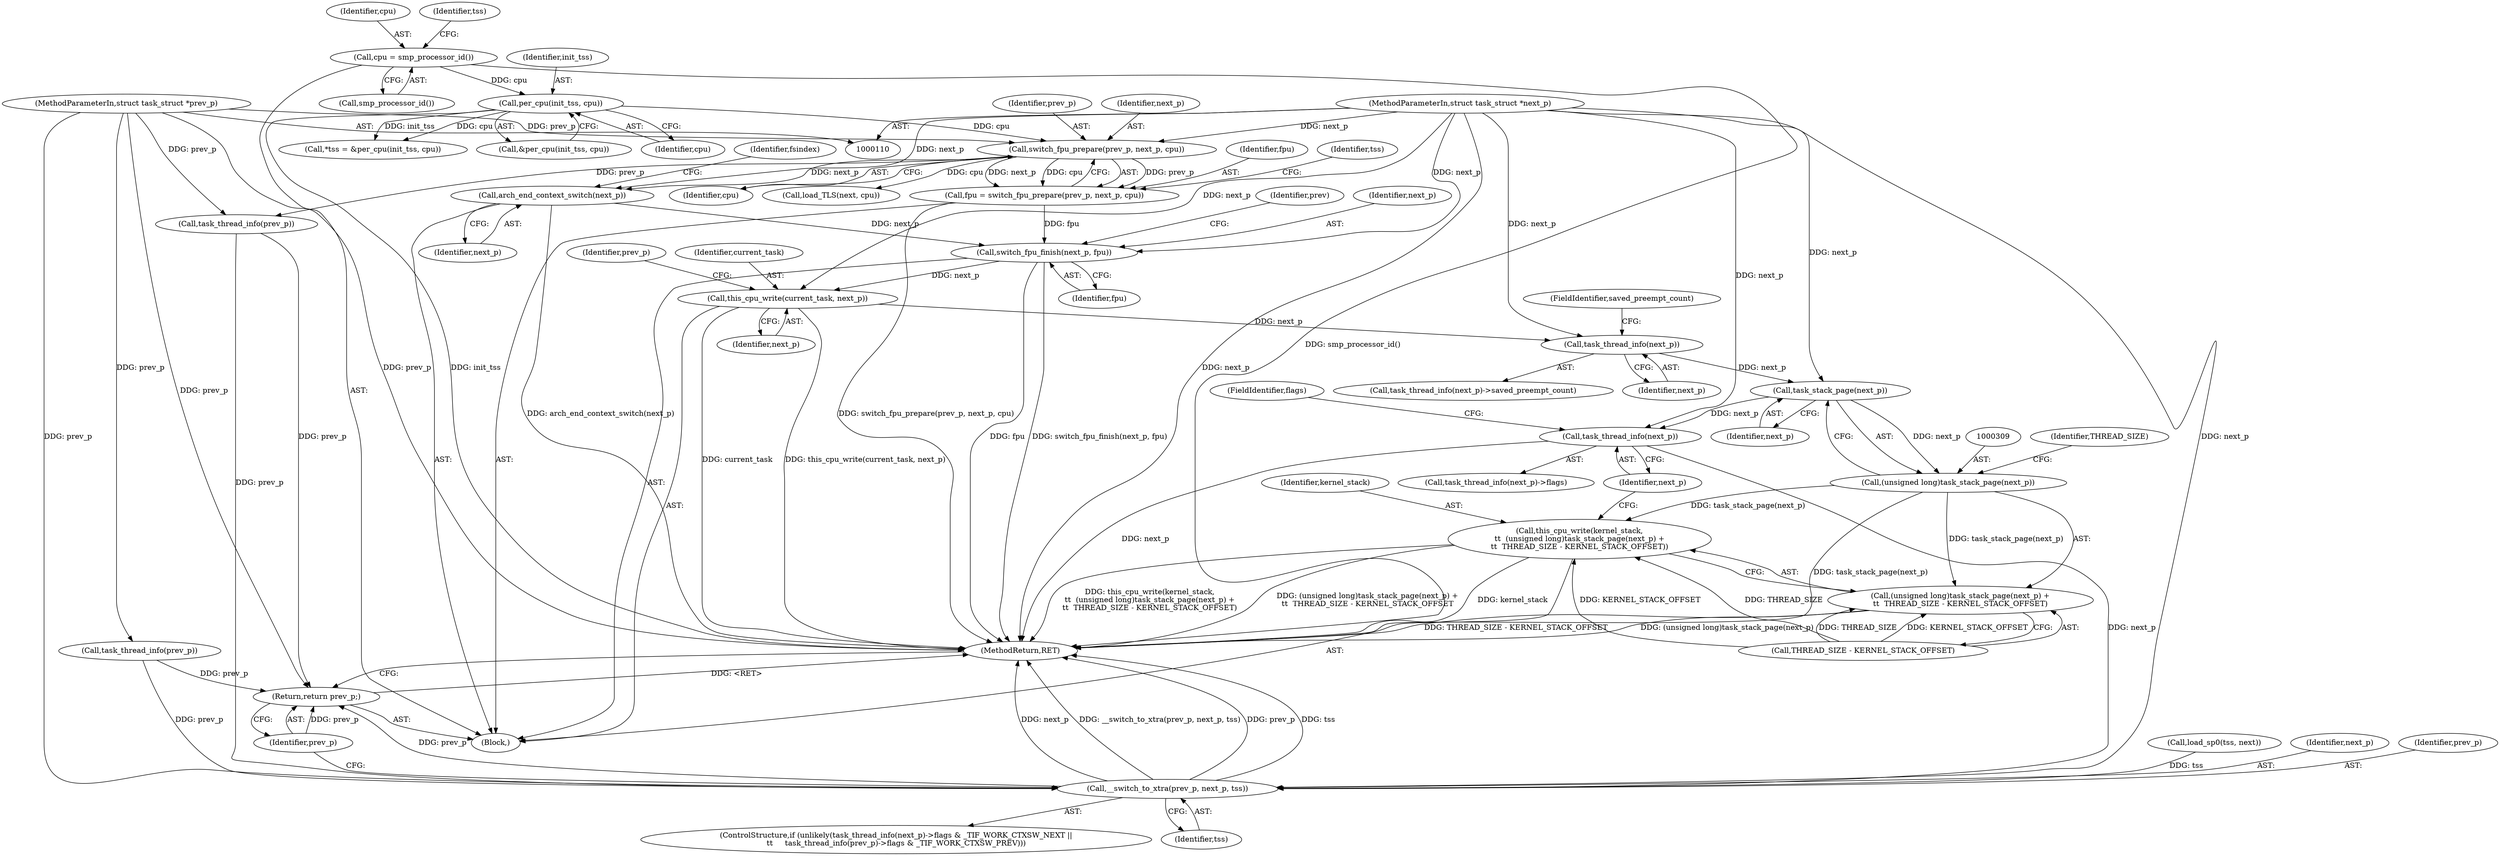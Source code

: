 digraph "0_linux_f647d7c155f069c1a068030255c300663516420e@API" {
"1000302" [label="(Call,task_thread_info(next_p))"];
"1000289" [label="(Call,this_cpu_write(current_task, next_p))"];
"1000275" [label="(Call,switch_fpu_finish(next_p, fpu))"];
"1000198" [label="(Call,arch_end_context_switch(next_p))"];
"1000144" [label="(Call,switch_fpu_prepare(prev_p, next_p, cpu))"];
"1000111" [label="(MethodParameterIn,struct task_struct *prev_p)"];
"1000112" [label="(MethodParameterIn,struct task_struct *next_p)"];
"1000136" [label="(Call,per_cpu(init_tss, cpu))"];
"1000129" [label="(Call,cpu = smp_processor_id())"];
"1000142" [label="(Call,fpu = switch_fpu_prepare(prev_p, next_p, cpu))"];
"1000310" [label="(Call,task_stack_page(next_p))"];
"1000308" [label="(Call,(unsigned long)task_stack_page(next_p))"];
"1000305" [label="(Call,this_cpu_write(kernel_stack,\n\t\t  (unsigned long)task_stack_page(next_p) +\n\t\t  THREAD_SIZE - KERNEL_STACK_OFFSET))"];
"1000307" [label="(Call,(unsigned long)task_stack_page(next_p) +\n\t\t  THREAD_SIZE - KERNEL_STACK_OFFSET)"];
"1000320" [label="(Call,task_thread_info(next_p))"];
"1000330" [label="(Call,__switch_to_xtra(prev_p, next_p, tss))"];
"1000334" [label="(Return,return prev_p;)"];
"1000145" [label="(Identifier,prev_p)"];
"1000315" [label="(ControlStructure,if (unlikely(task_thread_info(next_p)->flags & _TIF_WORK_CTXSW_NEXT ||\n\t\t     task_thread_info(prev_p)->flags & _TIF_WORK_CTXSW_PREV)))"];
"1000149" [label="(Identifier,tss)"];
"1000322" [label="(FieldIdentifier,flags)"];
"1000146" [label="(Identifier,next_p)"];
"1000280" [label="(Identifier,prev)"];
"1000142" [label="(Call,fpu = switch_fpu_prepare(prev_p, next_p, cpu))"];
"1000294" [label="(Call,task_thread_info(prev_p))"];
"1000321" [label="(Identifier,next_p)"];
"1000203" [label="(Identifier,fsindex)"];
"1000291" [label="(Identifier,next_p)"];
"1000137" [label="(Identifier,init_tss)"];
"1000306" [label="(Identifier,kernel_stack)"];
"1000335" [label="(Identifier,prev_p)"];
"1000130" [label="(Identifier,cpu)"];
"1000111" [label="(MethodParameterIn,struct task_struct *prev_p)"];
"1000305" [label="(Call,this_cpu_write(kernel_stack,\n\t\t  (unsigned long)task_stack_page(next_p) +\n\t\t  THREAD_SIZE - KERNEL_STACK_OFFSET))"];
"1000330" [label="(Call,__switch_to_xtra(prev_p, next_p, tss))"];
"1000308" [label="(Call,(unsigned long)task_stack_page(next_p))"];
"1000301" [label="(Call,task_thread_info(next_p)->saved_preempt_count)"];
"1000148" [label="(Call,load_sp0(tss, next))"];
"1000144" [label="(Call,switch_fpu_prepare(prev_p, next_p, cpu))"];
"1000112" [label="(MethodParameterIn,struct task_struct *next_p)"];
"1000312" [label="(Call,THREAD_SIZE - KERNEL_STACK_OFFSET)"];
"1000304" [label="(FieldIdentifier,saved_preempt_count)"];
"1000276" [label="(Identifier,next_p)"];
"1000289" [label="(Call,this_cpu_write(current_task, next_p))"];
"1000113" [label="(Block,)"];
"1000290" [label="(Identifier,current_task)"];
"1000332" [label="(Identifier,next_p)"];
"1000135" [label="(Call,&per_cpu(init_tss, cpu))"];
"1000331" [label="(Identifier,prev_p)"];
"1000303" [label="(Identifier,next_p)"];
"1000277" [label="(Identifier,fpu)"];
"1000313" [label="(Identifier,THREAD_SIZE)"];
"1000311" [label="(Identifier,next_p)"];
"1000336" [label="(MethodReturn,RET)"];
"1000326" [label="(Call,task_thread_info(prev_p))"];
"1000310" [label="(Call,task_stack_page(next_p))"];
"1000199" [label="(Identifier,next_p)"];
"1000334" [label="(Return,return prev_p;)"];
"1000195" [label="(Call,load_TLS(next, cpu))"];
"1000136" [label="(Call,per_cpu(init_tss, cpu))"];
"1000143" [label="(Identifier,fpu)"];
"1000275" [label="(Call,switch_fpu_finish(next_p, fpu))"];
"1000333" [label="(Identifier,tss)"];
"1000131" [label="(Call,smp_processor_id())"];
"1000295" [label="(Identifier,prev_p)"];
"1000133" [label="(Call,*tss = &per_cpu(init_tss, cpu))"];
"1000302" [label="(Call,task_thread_info(next_p))"];
"1000307" [label="(Call,(unsigned long)task_stack_page(next_p) +\n\t\t  THREAD_SIZE - KERNEL_STACK_OFFSET)"];
"1000134" [label="(Identifier,tss)"];
"1000198" [label="(Call,arch_end_context_switch(next_p))"];
"1000138" [label="(Identifier,cpu)"];
"1000320" [label="(Call,task_thread_info(next_p))"];
"1000147" [label="(Identifier,cpu)"];
"1000319" [label="(Call,task_thread_info(next_p)->flags)"];
"1000129" [label="(Call,cpu = smp_processor_id())"];
"1000302" -> "1000301"  [label="AST: "];
"1000302" -> "1000303"  [label="CFG: "];
"1000303" -> "1000302"  [label="AST: "];
"1000304" -> "1000302"  [label="CFG: "];
"1000289" -> "1000302"  [label="DDG: next_p"];
"1000112" -> "1000302"  [label="DDG: next_p"];
"1000302" -> "1000310"  [label="DDG: next_p"];
"1000289" -> "1000113"  [label="AST: "];
"1000289" -> "1000291"  [label="CFG: "];
"1000290" -> "1000289"  [label="AST: "];
"1000291" -> "1000289"  [label="AST: "];
"1000295" -> "1000289"  [label="CFG: "];
"1000289" -> "1000336"  [label="DDG: current_task"];
"1000289" -> "1000336"  [label="DDG: this_cpu_write(current_task, next_p)"];
"1000275" -> "1000289"  [label="DDG: next_p"];
"1000112" -> "1000289"  [label="DDG: next_p"];
"1000275" -> "1000113"  [label="AST: "];
"1000275" -> "1000277"  [label="CFG: "];
"1000276" -> "1000275"  [label="AST: "];
"1000277" -> "1000275"  [label="AST: "];
"1000280" -> "1000275"  [label="CFG: "];
"1000275" -> "1000336"  [label="DDG: switch_fpu_finish(next_p, fpu)"];
"1000275" -> "1000336"  [label="DDG: fpu"];
"1000198" -> "1000275"  [label="DDG: next_p"];
"1000112" -> "1000275"  [label="DDG: next_p"];
"1000142" -> "1000275"  [label="DDG: fpu"];
"1000198" -> "1000113"  [label="AST: "];
"1000198" -> "1000199"  [label="CFG: "];
"1000199" -> "1000198"  [label="AST: "];
"1000203" -> "1000198"  [label="CFG: "];
"1000198" -> "1000336"  [label="DDG: arch_end_context_switch(next_p)"];
"1000144" -> "1000198"  [label="DDG: next_p"];
"1000112" -> "1000198"  [label="DDG: next_p"];
"1000144" -> "1000142"  [label="AST: "];
"1000144" -> "1000147"  [label="CFG: "];
"1000145" -> "1000144"  [label="AST: "];
"1000146" -> "1000144"  [label="AST: "];
"1000147" -> "1000144"  [label="AST: "];
"1000142" -> "1000144"  [label="CFG: "];
"1000144" -> "1000142"  [label="DDG: prev_p"];
"1000144" -> "1000142"  [label="DDG: next_p"];
"1000144" -> "1000142"  [label="DDG: cpu"];
"1000111" -> "1000144"  [label="DDG: prev_p"];
"1000112" -> "1000144"  [label="DDG: next_p"];
"1000136" -> "1000144"  [label="DDG: cpu"];
"1000144" -> "1000195"  [label="DDG: cpu"];
"1000144" -> "1000294"  [label="DDG: prev_p"];
"1000111" -> "1000110"  [label="AST: "];
"1000111" -> "1000336"  [label="DDG: prev_p"];
"1000111" -> "1000294"  [label="DDG: prev_p"];
"1000111" -> "1000326"  [label="DDG: prev_p"];
"1000111" -> "1000330"  [label="DDG: prev_p"];
"1000111" -> "1000334"  [label="DDG: prev_p"];
"1000112" -> "1000110"  [label="AST: "];
"1000112" -> "1000336"  [label="DDG: next_p"];
"1000112" -> "1000310"  [label="DDG: next_p"];
"1000112" -> "1000320"  [label="DDG: next_p"];
"1000112" -> "1000330"  [label="DDG: next_p"];
"1000136" -> "1000135"  [label="AST: "];
"1000136" -> "1000138"  [label="CFG: "];
"1000137" -> "1000136"  [label="AST: "];
"1000138" -> "1000136"  [label="AST: "];
"1000135" -> "1000136"  [label="CFG: "];
"1000136" -> "1000336"  [label="DDG: init_tss"];
"1000136" -> "1000133"  [label="DDG: init_tss"];
"1000136" -> "1000133"  [label="DDG: cpu"];
"1000129" -> "1000136"  [label="DDG: cpu"];
"1000129" -> "1000113"  [label="AST: "];
"1000129" -> "1000131"  [label="CFG: "];
"1000130" -> "1000129"  [label="AST: "];
"1000131" -> "1000129"  [label="AST: "];
"1000134" -> "1000129"  [label="CFG: "];
"1000129" -> "1000336"  [label="DDG: smp_processor_id()"];
"1000142" -> "1000113"  [label="AST: "];
"1000143" -> "1000142"  [label="AST: "];
"1000149" -> "1000142"  [label="CFG: "];
"1000142" -> "1000336"  [label="DDG: switch_fpu_prepare(prev_p, next_p, cpu)"];
"1000310" -> "1000308"  [label="AST: "];
"1000310" -> "1000311"  [label="CFG: "];
"1000311" -> "1000310"  [label="AST: "];
"1000308" -> "1000310"  [label="CFG: "];
"1000310" -> "1000308"  [label="DDG: next_p"];
"1000310" -> "1000320"  [label="DDG: next_p"];
"1000308" -> "1000307"  [label="AST: "];
"1000309" -> "1000308"  [label="AST: "];
"1000313" -> "1000308"  [label="CFG: "];
"1000308" -> "1000336"  [label="DDG: task_stack_page(next_p)"];
"1000308" -> "1000305"  [label="DDG: task_stack_page(next_p)"];
"1000308" -> "1000307"  [label="DDG: task_stack_page(next_p)"];
"1000305" -> "1000113"  [label="AST: "];
"1000305" -> "1000307"  [label="CFG: "];
"1000306" -> "1000305"  [label="AST: "];
"1000307" -> "1000305"  [label="AST: "];
"1000321" -> "1000305"  [label="CFG: "];
"1000305" -> "1000336"  [label="DDG: this_cpu_write(kernel_stack,\n\t\t  (unsigned long)task_stack_page(next_p) +\n\t\t  THREAD_SIZE - KERNEL_STACK_OFFSET)"];
"1000305" -> "1000336"  [label="DDG: (unsigned long)task_stack_page(next_p) +\n\t\t  THREAD_SIZE - KERNEL_STACK_OFFSET"];
"1000305" -> "1000336"  [label="DDG: kernel_stack"];
"1000312" -> "1000305"  [label="DDG: THREAD_SIZE"];
"1000312" -> "1000305"  [label="DDG: KERNEL_STACK_OFFSET"];
"1000307" -> "1000312"  [label="CFG: "];
"1000312" -> "1000307"  [label="AST: "];
"1000307" -> "1000336"  [label="DDG: THREAD_SIZE - KERNEL_STACK_OFFSET"];
"1000307" -> "1000336"  [label="DDG: (unsigned long)task_stack_page(next_p)"];
"1000312" -> "1000307"  [label="DDG: THREAD_SIZE"];
"1000312" -> "1000307"  [label="DDG: KERNEL_STACK_OFFSET"];
"1000320" -> "1000319"  [label="AST: "];
"1000320" -> "1000321"  [label="CFG: "];
"1000321" -> "1000320"  [label="AST: "];
"1000322" -> "1000320"  [label="CFG: "];
"1000320" -> "1000336"  [label="DDG: next_p"];
"1000320" -> "1000330"  [label="DDG: next_p"];
"1000330" -> "1000315"  [label="AST: "];
"1000330" -> "1000333"  [label="CFG: "];
"1000331" -> "1000330"  [label="AST: "];
"1000332" -> "1000330"  [label="AST: "];
"1000333" -> "1000330"  [label="AST: "];
"1000335" -> "1000330"  [label="CFG: "];
"1000330" -> "1000336"  [label="DDG: prev_p"];
"1000330" -> "1000336"  [label="DDG: tss"];
"1000330" -> "1000336"  [label="DDG: next_p"];
"1000330" -> "1000336"  [label="DDG: __switch_to_xtra(prev_p, next_p, tss)"];
"1000294" -> "1000330"  [label="DDG: prev_p"];
"1000326" -> "1000330"  [label="DDG: prev_p"];
"1000148" -> "1000330"  [label="DDG: tss"];
"1000330" -> "1000334"  [label="DDG: prev_p"];
"1000334" -> "1000113"  [label="AST: "];
"1000334" -> "1000335"  [label="CFG: "];
"1000335" -> "1000334"  [label="AST: "];
"1000336" -> "1000334"  [label="CFG: "];
"1000334" -> "1000336"  [label="DDG: <RET>"];
"1000335" -> "1000334"  [label="DDG: prev_p"];
"1000294" -> "1000334"  [label="DDG: prev_p"];
"1000326" -> "1000334"  [label="DDG: prev_p"];
}
